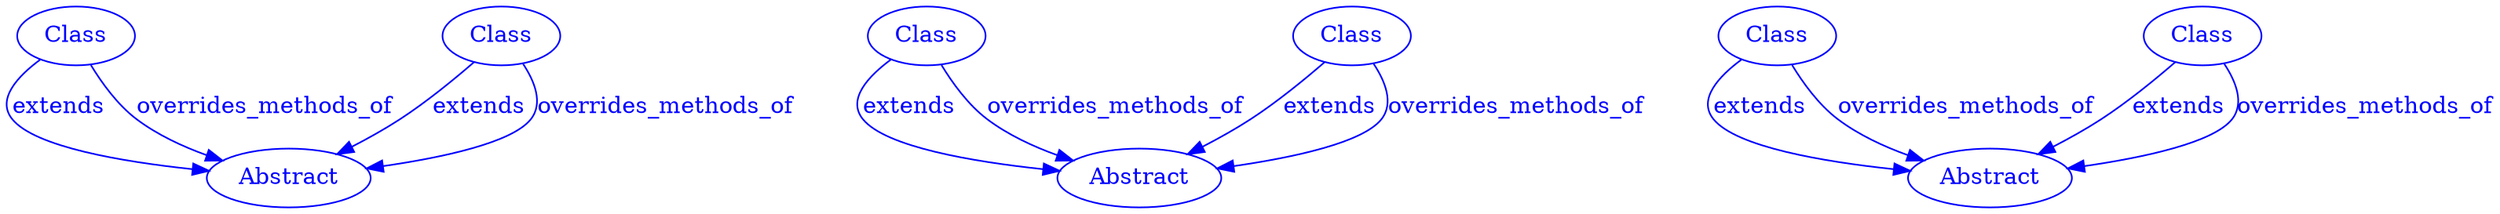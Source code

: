 
digraph SubdueGraph {
  6 [label="Abstract",color=blue,fontcolor=blue];
  65 [label="Class",color=blue,fontcolor=blue];
  66 [label="Class",color=blue,fontcolor=blue];
  65 -> 6 [label="extends",color=blue,fontcolor=blue];
  66 -> 6 [label="extends",color=blue,fontcolor=blue];
  65 -> 6 [label="overrides_methods_of",color=blue,fontcolor=blue];
  66 -> 6 [label="overrides_methods_of",color=blue,fontcolor=blue];
  11 [label="Abstract",color=blue,fontcolor=blue];
  37 [label="Class",color=blue,fontcolor=blue];
  58 [label="Class",color=blue,fontcolor=blue];
  37 -> 11 [label="extends",color=blue,fontcolor=blue];
  58 -> 11 [label="extends",color=blue,fontcolor=blue];
  37 -> 11 [label="overrides_methods_of",color=blue,fontcolor=blue];
  58 -> 11 [label="overrides_methods_of",color=blue,fontcolor=blue];
  102 [label="Class",color=blue,fontcolor=blue];
  103 [label="Abstract",color=blue,fontcolor=blue];
  104 [label="Class",color=blue,fontcolor=blue];
  102 -> 103 [label="extends",color=blue,fontcolor=blue];
  104 -> 103 [label="extends",color=blue,fontcolor=blue];
  102 -> 103 [label="overrides_methods_of",color=blue,fontcolor=blue];
  104 -> 103 [label="overrides_methods_of",color=blue,fontcolor=blue];
}
